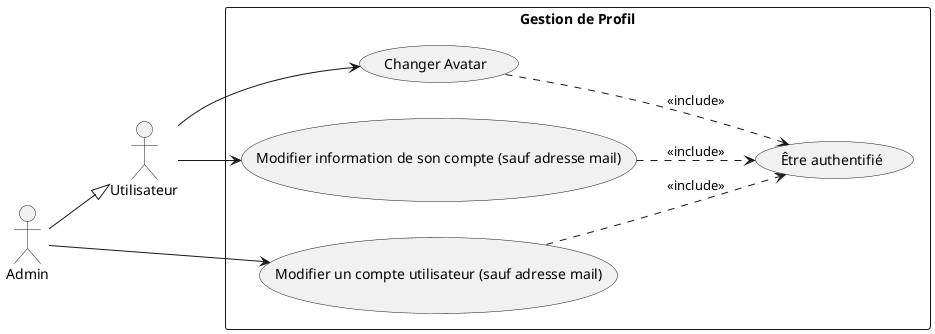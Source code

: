 @startuml
left to right direction
actor Utilisateur as User
actor Admin as Admin

rectangle "Gestion de Profil" {
    usecase "Changer Avatar" as UC6
    usecase "Modifier information de son compte (sauf adresse mail)" as UC7
    usecase "Être authentifié" as UC9
    usecase "Modifier un compte utilisateur (sauf adresse mail)" as UC8
}
Admin --|> User

User --> UC6
User --> UC7
UC6 ..> UC9 : <<include>>
UC7 ..> UC9 : <<include>>

Admin --> UC8
UC8 ..> UC9 : <<include>>

@enduml